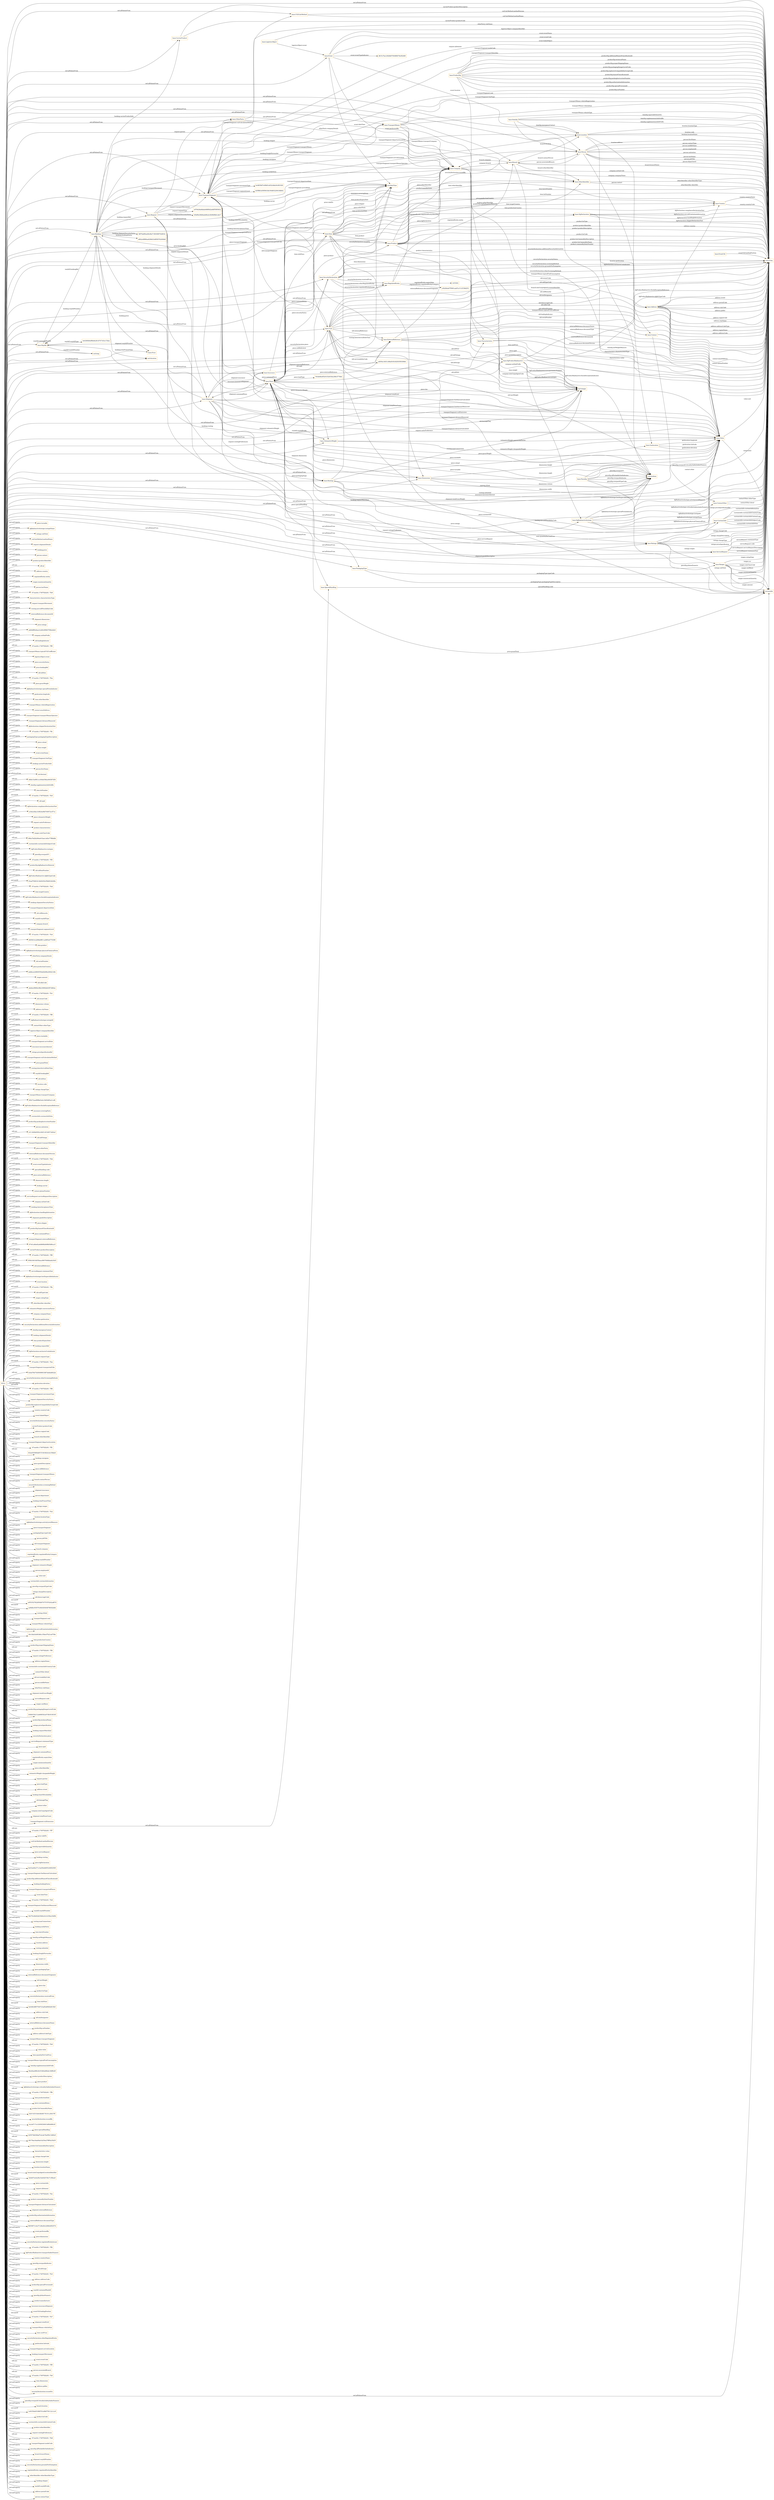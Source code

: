 digraph ar2dtool_diagram { 
rankdir=LR;
size="1501"
node [shape = rectangle, color="orange"]; "base:Waybill" "base:ProductDg" "base:Value" "base:ContactOther" "base:Event" "base:DgProductRadioactive" "base:TransportMeans" "base:LogisticsObject" "base:Dimensions" "base:TransportSegment" "base:Item" "base:PackagingType" "base:DgDeclaration" "base:Contact" "base:RegulatedEntity" "base:Country" "base:Branch" "base:ExternalReference" "base:CarrierProduct" "base:CustomsInfo" "base:Routing" "base:Shipment" "base:DgRadioactiveIsotope" "base:ServiceRequest" "base:EventUld" "base:CO2CalcMethod" "base:Piece" "base:Location" "base:Company" "base:OtherParty" "base:Product" "base:OtherIdentifier" "base:Booking" "base:Characteristics" "base:ItemDg" "base:ULD" "base:Insurance" "base:Person" "base:VolumetricWeight" "base:SecurityDeclaration" "base:Ranges" "base:Address" "base:Price" "base:Ratings" "base:Request" "base:PieceDg" "base:SpecialHandling" "base:Geolocation" ; /*classes style*/
	"NULL" -> "base:ContactOther" [ label = "owl:allValuesFrom" ];
	"NULL" -> "piece:turnable" [ label = "owl:onProperty" ];
	"NULL" -> "base:Person" [ label = "owl:allValuesFrom" ];
	"NULL" -> "dgRadioactiveIsotope:isotopeName" [ label = "owl:onProperty" ];
	"NULL" -> "base:DgRadioactiveIsotope" [ label = "owl:allValuesFrom" ];
	"NULL" -> "ratings:subTotal" [ label = "owl:onProperty" ];
	"NULL" -> "co2CalcMethod:methodName" [ label = "owl:onProperty" ];
	"NULL" -> "request:shipmentDetails" [ label = "owl:onProperty" ];
	"NULL" -> "booking:price" [ label = "owl:onProperty" ];
	"NULL" -> "person:contact" [ label = "owl:onProperty" ];
	"NULL" -> "product:productIdentifier" [ label = "owl:onProperty" ];
	"NULL" -> "rdf:nil" [ label = "rdf:rest" ];
	"NULL" -> "address:country" [ label = "owl:onProperty" ];
	"NULL" -> "regulatedEntity:entity" [ label = "owl:onProperty" ];
	"NULL" -> "ranges:maximumQuantity" [ label = "owl:onProperty" ];
	"NULL" -> "person:lastName" [ label = "owl:onProperty" ];
	"NULL" -> "-47cea44c:1749792b261:-7fe9" [ label = "owl:oneOf" ];
	"NULL" -> "characteristics:characteristicsType" [ label = "owl:onProperty" ];
	"NULL" -> "request:transportMovement" [ label = "owl:onProperty" ];
	"NULL" -> "routing:aircraftPossibilityCode" [ label = "owl:onProperty" ];
	"NULL" -> "externalReference:documentId" [ label = "owl:onProperty" ];
	"NULL" -> "shipment:dimensions" [ label = "owl:onProperty" ];
	"NULL" -> "price:ratings" [ label = "owl:onProperty" ];
	"NULL" -> "add4df80e6aa3c2d0c699b57f48a4dc6" [ label = "rdf:rest" ];
	"NULL" -> "company:airlinePrefix" [ label = "owl:onProperty" ];
	"NULL" -> "uld:loadingIndicator" [ label = "owl:onProperty" ];
	"NULL" -> "-47cea44c:1749792b261:-7ff0" [ label = "rdf:rest" ];
	"NULL" -> "transportMeans:typicalCO2Coefficient" [ label = "owl:onProperty" ];
	"NULL" -> "logisticsObject:event" [ label = "owl:onProperty" ];
	"NULL" -> "piece:securityStatus" [ label = "owl:onProperty" ];
	"NULL" -> "price:bookingRef" [ label = "owl:onProperty" ];
	"NULL" -> "uld:nbNets" [ label = "owl:onProperty" ];
	"NULL" -> "-47cea44c:1749792b261:-7fea" [ label = "rdf:rest" ];
	"NULL" -> "piece:grossWeight" [ label = "owl:onProperty" ];
	"NULL" -> "base:Product" [ label = "owl:allValuesFrom" ];
	"NULL" -> "dgRadioactiveIsotope:specialFormIndicator" [ label = "owl:onProperty" ];
	"NULL" -> "geolocation:longitude" [ label = "owl:onProperty" ];
	"NULL" -> "item:otherIdentifier" [ label = "owl:onProperty" ];
	"NULL" -> "transportMeans:vehicleRegistration" [ label = "owl:onProperty" ];
	"NULL" -> "contact:emailAddress" [ label = "owl:onProperty" ];
	"NULL" -> "base:Characteristics" [ label = "owl:allValuesFrom" ];
	"NULL" -> "base:Piece" [ label = "owl:allValuesFrom" ];
	"NULL" -> "transportSegment:transportMeansOperator" [ label = "owl:onProperty" ];
	"NULL" -> "transportSegment:distanceMeasured" [ label = "owl:onProperty" ];
	"NULL" -> "dgDeclaration:shipperDeclarationText" [ label = "owl:onProperty" ];
	"NULL" -> "-47cea44c:1749792b261:-7ffc" [ label = "owl:oneOf" ];
	"NULL" -> "packagingType:packagingTypeDescription" [ label = "owl:onProperty" ];
	"NULL" -> "piece:coload" [ label = "owl:onProperty" ];
	"NULL" -> "item:weight" [ label = "owl:onProperty" ];
	"NULL" -> "event:eventName" [ label = "owl:onProperty" ];
	"NULL" -> "transportSegment:fuelType" [ label = "owl:onProperty" ];
	"NULL" -> "booking:carrierProductInfo" [ label = "owl:onProperty" ];
	"NULL" -> "person:firstName" [ label = "owl:onProperty" ];
	"NULL" -> "xsd:decimal" [ label = "owl:allValuesFrom" ];
	"NULL" -> "40bb15a0f61ccc00def36ba494587d50" [ label = "rdf:rest" ];
	"NULL" -> "itemDg:supplementaryInfoSuffix" [ label = "owl:onProperty" ];
	"NULL" -> "item:lotNumber" [ label = "owl:onProperty" ];
	"NULL" -> "-47cea44c:1749792b261:-7fe5" [ label = "owl:oneOf" ];
	"NULL" -> "base:Event" [ label = "owl:allValuesFrom" ];
	"NULL" -> "uld:upid" [ label = "owl:onProperty" ];
	"NULL" -> "dgDeclaration:complianceDeclarationText" [ label = "owl:onProperty" ];
	"NULL" -> "a18e2cfdac3cf624a08d740672ccf71e" [ label = "rdf:rest" ];
	"NULL" -> "piece:volumetricWeight" [ label = "owl:onProperty" ];
	"NULL" -> "request:unitsPreference" [ label = "owl:onProperty" ];
	"NULL" -> "product:characteristics" [ label = "owl:onProperty" ];
	"NULL" -> "ranges:rateClassCode" [ label = "owl:onProperty" ];
	"NULL" -> "69ba7bd2b284ee01bae1a82e77f8bdbb" [ label = "rdf:rest" ];
	"NULL" -> "customsInfo:customsInfoSubjectCode" [ label = "owl:onProperty" ];
	"NULL" -> "dgProductRadioactive:isotopes" [ label = "owl:onProperty" ];
	"NULL" -> "pieceDg:overpackT1" [ label = "owl:onProperty" ];
	"NULL" -> "-47cea44c:1749792b261:-7ff3" [ label = "rdf:rest" ];
	"NULL" -> "productDg:dgRadioactiveMaterial" [ label = "owl:onProperty" ];
	"NULL" -> "uld:uldSealNumber" [ label = "owl:onProperty" ];
	"NULL" -> "dgProductRadioactive:dgRaTypeCode" [ label = "owl:onProperty" ];
	"NULL" -> "63aef79083414b00450cf58d932629fa" [ label = "owl:oneOf" ];
	"NULL" -> "-47cea44c:1749792b261:-7fed" [ label = "rdf:rest" ];
	"NULL" -> "item:targetCountry" [ label = "owl:onProperty" ];
	"NULL" -> "dgProductRadioactive:fissileExceptionIndicator" [ label = "owl:onProperty" ];
	"NULL" -> "booking:shipmentSecurityStatus" [ label = "owl:onProperty" ];
	"NULL" -> "transportSegment:departureDate" [ label = "owl:onProperty" ];
	"NULL" -> "uld:uldRemarks" [ label = "owl:onProperty" ];
	"NULL" -> "waybill:waybillType" [ label = "owl:onProperty" ];
	"NULL" -> "base:CO2CalcMethod" [ label = "owl:allValuesFrom" ];
	"NULL" -> "company:branch" [ label = "owl:onProperty" ];
	"NULL" -> "transportSegment:segmentLevel" [ label = "owl:onProperty" ];
	"NULL" -> "base:Waybill" [ label = "owl:allValuesFrom" ];
	"NULL" -> "-47cea44c:1749792b261:-7fe4" [ label = "rdf:rest" ];
	"NULL" -> "fd05833c22f9bb9ff11a2885a0770399" [ label = "rdf:rest" ];
	"NULL" -> "xsd:boolean" [ label = "owl:allValuesFrom" ];
	"NULL" -> "item:product" [ label = "owl:onProperty" ];
	"NULL" -> "base:Country" [ label = "owl:allValuesFrom" ];
	"NULL" -> "dgRadioactiveIsotope:physicalChemicalForm" [ label = "owl:onProperty" ];
	"NULL" -> "base:VolumetricWeight" [ label = "owl:allValuesFrom" ];
	"NULL" -> "otherParty:companyDetails" [ label = "owl:onProperty" ];
	"NULL" -> "uld:serialNumber" [ label = "owl:onProperty" ];
	"NULL" -> "piece:productionCountry" [ label = "owl:onProperty" ];
	"NULL" -> "base:Request" [ label = "owl:allValuesFrom" ];
	"NULL" -> "addfececb9600556a82b98e20642148c" [ label = "owl:oneOf" ];
	"NULL" -> "ranges:amount" [ label = "owl:onProperty" ];
	"NULL" -> "uld:odlnCode" [ label = "owl:onProperty" ];
	"NULL" -> "a6e6ecf9984c9fb239992b63f57d60ee" [ label = "rdf:rest" ];
	"NULL" -> "-47cea44c:1749792b261:-7fe1" [ label = "owl:oneOf" ];
	"NULL" -> "uld:ownerCode" [ label = "owl:onProperty" ];
	"NULL" -> "dimensions:volume" [ label = "owl:onProperty" ];
	"NULL" -> "base:Contact" [ label = "owl:allValuesFrom" ];
	"NULL" -> "address:cityName" [ label = "owl:onProperty" ];
	"NULL" -> "-47cea44c:1749792b261:-7ff6" [ label = "owl:oneOf" ];
	"NULL" -> "dgRadioactiveIsotope:isotopeId" [ label = "owl:onProperty" ];
	"NULL" -> "contactOther:otherType" [ label = "owl:onProperty" ];
	"NULL" -> "base:RegulatedEntity" [ label = "owl:allValuesFrom" ];
	"NULL" -> "logisticsObject:companyIdentifier" [ label = "owl:onProperty" ];
	"NULL" -> "piece:stackable" [ label = "owl:onProperty" ];
	"NULL" -> "transportSegment:arrivalDate" [ label = "owl:onProperty" ];
	"NULL" -> "insurance:insuranceAmount" [ label = "owl:onProperty" ];
	"NULL" -> "ratings:priceSpecificationRef" [ label = "owl:onProperty" ];
	"NULL" -> "base:Geolocation" [ label = "owl:allValuesFrom" ];
	"NULL" -> "transportSegment:co2CalculationMethod" [ label = "owl:onProperty" ];
	"NULL" -> "xsd:double" [ label = "owl:allValuesFrom" ];
	"NULL" -> "base:Address" [ label = "owl:allValuesFrom" ];
	"NULL" -> "price:grandTotal" [ label = "owl:onProperty" ];
	"NULL" -> "routing:latestArrivalDateTime" [ label = "owl:onProperty" ];
	"NULL" -> "waybill:bookingRef" [ label = "owl:onProperty" ];
	"NULL" -> "uld:nbDoor" [ label = "owl:onProperty" ];
	"NULL" -> "location:code" [ label = "owl:onProperty" ];
	"NULL" -> "ratings:chargeType" [ label = "owl:onProperty" ];
	"NULL" -> "transportMeans:transportCompany" [ label = "owl:onProperty" ];
	"NULL" -> "6f4272aedf9ffa63e0c39d5d85a21cd9" [ label = "rdf:rest" ];
	"NULL" -> "dgProductRadioactive:fissileExceptionReference" [ label = "owl:onProperty" ];
	"NULL" -> "insurance:coveringParty" [ label = "owl:onProperty" ];
	"NULL" -> "customsInfo:customsInfoNote" [ label = "owl:onProperty" ];
	"NULL" -> "productDg:packingInstructionNumber" [ label = "owl:onProperty" ];
	"NULL" -> "person:salutation" [ label = "owl:onProperty" ];
	"NULL" -> "e511809b85f02cf46514f108573d04af" [ label = "rdf:rest" ];
	"NULL" -> "uld:nbFittings" [ label = "owl:onProperty" ];
	"NULL" -> "transportSegment:transportIdentifier" [ label = "owl:onProperty" ];
	"NULL" -> "base:ULD" [ label = "owl:allValuesFrom" ];
	"NULL" -> "piece:otherParty" [ label = "owl:onProperty" ];
	"NULL" -> "externalReference:documentVersion" [ label = "owl:onProperty" ];
	"NULL" -> "-47cea44c:1749792b261:-7feb" [ label = "owl:oneOf" ];
	"NULL" -> "event:eventTypeIndicator" [ label = "owl:onProperty" ];
	"NULL" -> "specialHandling:code" [ label = "owl:onProperty" ];
	"NULL" -> "piece:externalReference" [ label = "owl:onProperty" ];
	"NULL" -> "dimensions:length" [ label = "owl:onProperty" ];
	"NULL" -> "base:OtherIdentifier" [ label = "owl:allValuesFrom" ];
	"NULL" -> "booking:carrier" [ label = "owl:onProperty" ];
	"NULL" -> "contact:phoneNumber" [ label = "owl:onProperty" ];
	"NULL" -> "serviceRequest:serviceRequestDescription" [ label = "owl:onProperty" ];
	"NULL" -> "company:airlineCode" [ label = "owl:onProperty" ];
	"NULL" -> "booking:latestAcceptanceTime" [ label = "owl:onProperty" ];
	"NULL" -> "dgDeclaration:handlingInformation" [ label = "owl:onProperty" ];
	"NULL" -> "shipment:goodsDescription" [ label = "owl:onProperty" ];
	"NULL" -> "piece:shipper" [ label = "owl:onProperty" ];
	"NULL" -> "productDg:hazardClassificationId" [ label = "owl:onProperty" ];
	"NULL" -> "piece:containedPiece" [ label = "owl:onProperty" ];
	"NULL" -> "transportSegment:externalReference" [ label = "owl:onProperty" ];
	"NULL" -> "d7441a6be82a6d668fa84f6b5bf6ca1f" [ label = "rdf:rest" ];
	"NULL" -> "carrierProduct:productDescription" [ label = "owl:onProperty" ];
	"NULL" -> "-47cea44c:1749792b261:-7ff9" [ label = "rdf:rest" ];
	"NULL" -> "950b34919d55beac8907846bba8a5445" [ label = "rdf:rest" ];
	"NULL" -> "uld:externalReference" [ label = "owl:onProperty" ];
	"NULL" -> "serviceRequest:statementText" [ label = "owl:onProperty" ];
	"NULL" -> "dgRadioactiveIsotope:lowDispersibleIndicator" [ label = "owl:onProperty" ];
	"NULL" -> "event:location" [ label = "owl:onProperty" ];
	"NULL" -> "-47cea44c:1749792b261:-7ffa" [ label = "owl:oneOf" ];
	"NULL" -> "uld:uldTypeCode" [ label = "owl:onProperty" ];
	"NULL" -> "ranges:ratingType" [ label = "owl:onProperty" ];
	"NULL" -> "otherIdentifier:identifier" [ label = "owl:onProperty" ];
	"NULL" -> "base:TransportMeans" [ label = "owl:allValuesFrom" ];
	"NULL" -> "volumetricWeight:conversionFactor" [ label = "owl:onProperty" ];
	"NULL" -> "company:companyName" [ label = "owl:onProperty" ];
	"NULL" -> "location:geolocation" [ label = "owl:onProperty" ];
	"NULL" -> "base:SpecialHandling" [ label = "owl:allValuesFrom" ];
	"NULL" -> "securityDeclaration:additionalSecurityInformation" [ label = "owl:onProperty" ];
	"NULL" -> "itemDg:emergencyContact" [ label = "owl:onProperty" ];
	"NULL" -> "booking:shipmentDetails" [ label = "owl:onProperty" ];
	"NULL" -> "item:productExpiryDate" [ label = "owl:onProperty" ];
	"NULL" -> "booking:requestRef" [ label = "owl:onProperty" ];
	"NULL" -> "dgDeclaration:exclusiveUseIndicator" [ label = "owl:onProperty" ];
	"NULL" -> "request:requestType" [ label = "owl:onProperty" ];
	"NULL" -> "-47cea44c:1749792b261:-7fee" [ label = "owl:oneOf" ];
	"NULL" -> "transportSegment:transportedUlds" [ label = "owl:onProperty" ];
	"NULL" -> "base:ServiceRequest" [ label = "owl:allValuesFrom" ];
	"NULL" -> "6cfed76b75d50099933f67de8eb8022b" [ label = "rdf:rest" ];
	"NULL" -> "securityDeclaration:otherScreeningMethods" [ label = "owl:onProperty" ];
	"NULL" -> "geolocation:elevation" [ label = "owl:onProperty" ];
	"NULL" -> "-47cea44c:1749792b261:-7ff8" [ label = "owl:oneOf" ];
	"NULL" -> "transportSegment:movementType" [ label = "owl:onProperty" ];
	"NULL" -> "request:shipmentSecurityStatus" [ label = "owl:onProperty" ];
	"NULL" -> "productDg:explosiveCompatibilityGroupCode" [ label = "owl:onProperty" ];
	"NULL" -> "country:countryCode" [ label = "owl:onProperty" ];
	"NULL" -> "event:linkedObject" [ label = "owl:onProperty" ];
	"NULL" -> "base:Booking" [ label = "owl:allValuesFrom" ];
	"NULL" -> "securityDeclaration:securityStatus" [ label = "owl:onProperty" ];
	"NULL" -> "base:DgDeclaration" [ label = "owl:allValuesFrom" ];
	"NULL" -> "carrierProduct:productCode" [ label = "owl:onProperty" ];
	"NULL" -> "address:regionCode" [ label = "owl:onProperty" ];
	"NULL" -> "branch:otherIdentifier" [ label = "owl:onProperty" ];
	"NULL" -> "transportSegment:departureLocation" [ label = "owl:onProperty" ];
	"NULL" -> "-47cea44c:1749792b261:-7ff1" [ label = "rdf:rest" ];
	"NULL" -> "832a930580bd6727e916b3e3e159def1" [ label = "rdf:rest" ];
	"NULL" -> "booking:consignee" [ label = "owl:onProperty" ];
	"NULL" -> "piece:goodsDescription" [ label = "owl:onProperty" ];
	"NULL" -> "piece:uldReference" [ label = "owl:onProperty" ];
	"NULL" -> "transportSegment:transportMeans" [ label = "owl:onProperty" ];
	"NULL" -> "branch:contactPerson" [ label = "owl:onProperty" ];
	"NULL" -> "securityDeclaration:screeningMethod" [ label = "owl:onProperty" ];
	"NULL" -> "shipment:insurance" [ label = "owl:onProperty" ];
	"NULL" -> "person:department" [ label = "owl:onProperty" ];
	"NULL" -> "base:ExternalReference" [ label = "owl:allValuesFrom" ];
	"NULL" -> "booking:totalTransitTime" [ label = "owl:onProperty" ];
	"NULL" -> "ratings:ranges" [ label = "owl:onProperty" ];
	"NULL" -> "base:Ranges" [ label = "owl:allValuesFrom" ];
	"NULL" -> "-47cea44c:1749792b261:-7fe2" [ label = "rdf:rest" ];
	"NULL" -> "location:locationType" [ label = "owl:onProperty" ];
	"NULL" -> "dgRadioactiveIsotope:activityLevelMeasure" [ label = "owl:onProperty" ];
	"NULL" -> "piece:transportSegment" [ label = "owl:onProperty" ];
	"NULL" -> "packagingType:typeCode" [ label = "owl:onProperty" ];
	"NULL" -> "person:jobTitle" [ label = "owl:onProperty" ];
	"NULL" -> "uld:transportSegment" [ label = "owl:onProperty" ];
	"NULL" -> "branch:company" [ label = "owl:onProperty" ];
	"NULL" -> "regulatedEntity:regulatedEntityCategory" [ label = "owl:onProperty" ];
	"NULL" -> "base:Branch" [ label = "owl:allValuesFrom" ];
	"NULL" -> "booking:waybillNumber" [ label = "owl:onProperty" ];
	"NULL" -> "shipment:volumetricWeight" [ label = "owl:onProperty" ];
	"NULL" -> "person:employeeId" [ label = "owl:onProperty" ];
	"NULL" -> "value:unit" [ label = "owl:onProperty" ];
	"NULL" -> "customsInfo:customsInformation" [ label = "owl:onProperty" ];
	"NULL" -> "pieceDg:overpackTypeCode" [ label = "owl:onProperty" ];
	"NULL" -> "ratings:chargeDescription" [ label = "owl:onProperty" ];
	"NULL" -> "base:Dimensions" [ label = "owl:allValuesFrom" ];
	"NULL" -> "uld:demurrageCode" [ label = "owl:onProperty" ];
	"NULL" -> "a9553527822854b974757d70242ad67d" [ label = "owl:oneOf" ];
	"NULL" -> "ae9bfbc930570c9b5d540487883f2d6d" [ label = "owl:oneOf" ];
	"NULL" -> "base:CustomsInfo" [ label = "owl:allValuesFrom" ];
	"NULL" -> "routing:rfsInd" [ label = "owl:onProperty" ];
	"NULL" -> "transportSegment:seal" [ label = "owl:onProperty" ];
	"NULL" -> "transportMeans:vehicleType" [ label = "owl:onProperty" ];
	"NULL" -> "dgDeclaration:aircraftLimitationInformation" [ label = "owl:onProperty" ];
	"NULL" -> "40c1bba5a063d6cc35becf7b21ed758e" [ label = "rdf:rest" ];
	"NULL" -> "item:productionCountry" [ label = "owl:onProperty" ];
	"NULL" -> "productDg:properShippingName" [ label = "owl:onProperty" ];
	"NULL" -> "-47cea44c:1749792b261:-7ff4" [ label = "rdf:rest" ];
	"NULL" -> "base:Price" [ label = "owl:allValuesFrom" ];
	"NULL" -> "request:ratingsPreference" [ label = "owl:onProperty" ];
	"NULL" -> "address:regionName" [ label = "owl:onProperty" ];
	"NULL" -> "customsInfo:customsInfoCountryCode" [ label = "owl:onProperty" ];
	"NULL" -> "contactOther:detail" [ label = "owl:onProperty" ];
	"NULL" -> "uld:serviceabilityCode" [ label = "owl:onProperty" ];
	"NULL" -> "person:middleName" [ label = "owl:onProperty" ];
	"NULL" -> "otherParty:roleName" [ label = "owl:onProperty" ];
	"NULL" -> "shipment:totalGrossWeight" [ label = "owl:onProperty" ];
	"NULL" -> "serviceRequest:code" [ label = "owl:onProperty" ];
	"NULL" -> "ranges:unitBasis" [ label = "owl:onProperty" ];
	"NULL" -> "productDg:packagingDangerLevelCode" [ label = "owl:onProperty" ];
	"NULL" -> "20dbb53b212ab6683b2a07dfc9100345" [ label = "rdf:rest" ];
	"NULL" -> "productDg:technicalName" [ label = "owl:onProperty" ];
	"NULL" -> "ratings:priceSpecification" [ label = "owl:onProperty" ];
	"NULL" -> "booking:requestMatchInd" [ label = "owl:onProperty" ];
	"NULL" -> "securityDeclaration:piece" [ label = "owl:onProperty" ];
	"NULL" -> "serviceRequest:statementType" [ label = "owl:onProperty" ];
	"NULL" -> "piece:upid" [ label = "owl:onProperty" ];
	"NULL" -> "shipment:containedPiece" [ label = "owl:onProperty" ];
	"NULL" -> "regulatedEntity:expiryDate" [ label = "owl:onProperty" ];
	"NULL" -> "ranges:minimumQuantity" [ label = "owl:onProperty" ];
	"NULL" -> "piece:otherIdentifier" [ label = "owl:onProperty" ];
	"NULL" -> "volumetricWeight:chargeableWeight" [ label = "owl:onProperty" ];
	"NULL" -> "request:parties" [ label = "owl:onProperty" ];
	"NULL" -> "piece:loadType" [ label = "owl:onProperty" ];
	"NULL" -> "address:street" [ label = "owl:onProperty" ];
	"NULL" -> "booking:timeOfAvailability" [ label = "owl:onProperty" ];
	"NULL" -> "uld:damageFlag" [ label = "owl:onProperty" ];
	"NULL" -> "contact:other" [ label = "owl:onProperty" ];
	"NULL" -> "company:iataCargoAgentCode" [ label = "owl:onProperty" ];
	"NULL" -> "shipment:totalPieceCount" [ label = "owl:onProperty" ];
	"NULL" -> "transportSegment:co2Emissions" [ label = "owl:onProperty" ];
	"NULL" -> "xsd:duration" [ label = "owl:allValuesFrom" ];
	"NULL" -> "base:TransportSegment" [ label = "owl:allValuesFrom" ];
	"NULL" -> "-47cea44c:1749792b261:-7ff7" [ label = "rdf:rest" ];
	"NULL" -> "price:validTo" [ label = "owl:onProperty" ];
	"NULL" -> "co2CalcMethod:methodVersion" [ label = "owl:onProperty" ];
	"NULL" -> "itemDg:reportableQuantity" [ label = "owl:onProperty" ];
	"NULL" -> "base:OtherParty" [ label = "owl:allValuesFrom" ];
	"NULL" -> "piece:serviceRequest" [ label = "owl:onProperty" ];
	"NULL" -> "base:Routing" [ label = "owl:allValuesFrom" ];
	"NULL" -> "booking:routing" [ label = "owl:onProperty" ];
	"NULL" -> "piece:dgDeclaration" [ label = "owl:onProperty" ];
	"NULL" -> "8e43aebfa271c3ad36a8d05226002565" [ label = "rdf:rest" ];
	"NULL" -> "transportSegment:fuelAmountCalculated" [ label = "owl:onProperty" ];
	"NULL" -> "productDg:additionalHazardClassificationId" [ label = "owl:onProperty" ];
	"NULL" -> "booking:bookingStatus" [ label = "owl:onProperty" ];
	"NULL" -> "transportSegment:transportedPieces" [ label = "owl:onProperty" ];
	"NULL" -> "event:dateTime" [ label = "owl:onProperty" ];
	"NULL" -> "-47cea44c:1749792b261:-7fe8" [ label = "rdf:rest" ];
	"NULL" -> "base:Item" [ label = "owl:allValuesFrom" ];
	"NULL" -> "transportSegment:fuelAmountMeasured" [ label = "owl:onProperty" ];
	"NULL" -> "waybill:waybillNumber" [ label = "owl:onProperty" ];
	"NULL" -> "xsd:integer" [ label = "owl:allValuesFrom" ];
	"NULL" -> "3b270ce8e62de54b6a3e3c439ea34d0b" [ label = "rdf:rest" ];
	"NULL" -> "routing:maxConnections" [ label = "owl:onProperty" ];
	"NULL" -> "booking:notifyParty" [ label = "owl:onProperty" ];
	"NULL" -> "item:batchNumber" [ label = "owl:onProperty" ];
	"NULL" -> "itemDg:netWeightMeasure" [ label = "owl:onProperty" ];
	"NULL" -> "location:address" [ label = "owl:onProperty" ];
	"NULL" -> "base:DgProductRadioactive" [ label = "owl:allValuesFrom" ];
	"NULL" -> "routing:onlineInd" [ label = "owl:onProperty" ];
	"NULL" -> "booking:freightForwarder" [ label = "owl:onProperty" ];
	"NULL" -> "ranges:scr" [ label = "owl:onProperty" ];
	"NULL" -> "dimensions:width" [ label = "owl:onProperty" ];
	"NULL" -> "piece:packagingType" [ label = "owl:onProperty" ];
	"NULL" -> "externalReference:documentOriginator" [ label = "owl:onProperty" ];
	"NULL" -> "uld:tareWeight" [ label = "owl:onProperty" ];
	"NULL" -> "piece:slac" [ label = "owl:onProperty" ];
	"NULL" -> "product:hsType" [ label = "owl:onProperty" ];
	"NULL" -> "securityDeclaration:receivedFrom" [ label = "owl:onProperty" ];
	"NULL" -> "item:isInPiece" [ label = "owl:onProperty" ];
	"NULL" -> "b2448cfdf07540723ad5a894fcb915b5" [ label = "owl:oneOf" ];
	"NULL" -> "address:cityCode" [ label = "owl:onProperty" ];
	"NULL" -> "base:Location" [ label = "owl:allValuesFrom" ];
	"NULL" -> "xsd:dateTime" [ label = "owl:allValuesFrom" ];
	"NULL" -> "uld:ataDesignator" [ label = "owl:onProperty" ];
	"NULL" -> "externalReference:documentName" [ label = "owl:onProperty" ];
	"NULL" -> "productDg:unNumber" [ label = "owl:onProperty" ];
	"NULL" -> "address:addressCodeType" [ label = "owl:onProperty" ];
	"NULL" -> "transportMeans:transportSegment" [ label = "owl:onProperty" ];
	"NULL" -> "-47cea44c:1749792b261:-7fe0" [ label = "rdf:rest" ];
	"NULL" -> "base:Insurance" [ label = "owl:allValuesFrom" ];
	"NULL" -> "base:Shipment" [ label = "owl:allValuesFrom" ];
	"NULL" -> "value:value" [ label = "owl:onProperty" ];
	"NULL" -> "item:quantityForUnitPrice" [ label = "owl:onProperty" ];
	"NULL" -> "transportMeans:typicalFuelConsumption" [ label = "owl:onProperty" ];
	"NULL" -> "itemDg:supplementaryInfoPrefix" [ label = "owl:onProperty" ];
	"NULL" -> "60a0dae886c8c916b9a68bde166f8c8f" [ label = "owl:oneOf" ];
	"NULL" -> "product:productDescription" [ label = "owl:onProperty" ];
	"NULL" -> "piece:product" [ label = "owl:onProperty" ];
	"NULL" -> "dgRadioactiveIsotope:criticalitySafetyIndexNumeric" [ label = "owl:onProperty" ];
	"NULL" -> "-47cea44c:1749792b261:-7ffb" [ label = "rdf:rest" ];
	"NULL" -> "item:productionDate" [ label = "owl:onProperty" ];
	"NULL" -> "piece:containedItems" [ label = "owl:onProperty" ];
	"NULL" -> "product:hsCommodityName" [ label = "owl:onProperty" ];
	"NULL" -> "92b7cf251fe9c9b06f176101a38437ff" [ label = "owl:oneOf" ];
	"NULL" -> "securityDeclaration:issuedBy" [ label = "owl:onProperty" ];
	"NULL" -> "4a2e8717e1d30f4f29091b8fbd89fc0f" [ label = "rdf:rest" ];
	"NULL" -> "piece:specialHandling" [ label = "owl:onProperty" ];
	"NULL" -> "4250746d38daf7e2cde7be95b13d60e5" [ label = "owl:oneOf" ];
	"NULL" -> "d9176ae3dad0ab1b254e27ff95a35d35" [ label = "rdf:rest" ];
	"NULL" -> "product:hsCommodityDescription" [ label = "owl:onProperty" ];
	"NULL" -> "characteristics:value" [ label = "owl:onProperty" ];
	"NULL" -> "ratings:chargeCode" [ label = "owl:onProperty" ];
	"NULL" -> "dimensions:height" [ label = "owl:onProperty" ];
	"NULL" -> "location:locationName" [ label = "owl:onProperty" ];
	"NULL" -> "branch:iataCargoAgentLocationIdentifier" [ label = "owl:onProperty" ];
	"NULL" -> "42de67ea4a28a1fad42b7d4c7c3fbaa0" [ label = "owl:oneOf" ];
	"NULL" -> "piece:customsInfo" [ label = "owl:onProperty" ];
	"NULL" -> "request:allotment" [ label = "owl:onProperty" ];
	"NULL" -> "-47cea44c:1749792b261:-7fec" [ label = "rdf:rest" ];
	"NULL" -> "product:commodityItemNumber" [ label = "owl:onProperty" ];
	"NULL" -> "transportSegment:distanceCalculated" [ label = "owl:onProperty" ];
	"NULL" -> "shipment:externalReference" [ label = "owl:onProperty" ];
	"NULL" -> "productDg:authorizationInformation" [ label = "owl:onProperty" ];
	"NULL" -> "externalReference:documentType" [ label = "owl:onProperty" ];
	"NULL" -> "fb930671c4a37128e26c2268e0d52574" [ label = "owl:oneOf" ];
	"NULL" -> "event:performedBy" [ label = "owl:onProperty" ];
	"NULL" -> "piece:dimensions" [ label = "owl:onProperty" ];
	"NULL" -> "securityDeclaration:regulatedEntityIssuer" [ label = "owl:onProperty" ];
	"NULL" -> "-47cea44c:1749792b261:-7ff2" [ label = "owl:oneOf" ];
	"NULL" -> "dgProductRadioactive:transportIndexNumeric" [ label = "owl:onProperty" ];
	"NULL" -> "country:countryName" [ label = "owl:onProperty" ];
	"NULL" -> "pieceDg:overpackIndicator" [ label = "owl:onProperty" ];
	"NULL" -> "uld:nbStraps" [ label = "owl:onProperty" ];
	"NULL" -> "-47cea44c:1749792b261:-7fe3" [ label = "rdf:rest" ];
	"NULL" -> "address:addressCode" [ label = "owl:onProperty" ];
	"NULL" -> "productDg:specialProvisionId" [ label = "owl:onProperty" ];
	"NULL" -> "waybill:containedWaybill" [ label = "owl:onProperty" ];
	"NULL" -> "pieceDg:qValueNumeric" [ label = "owl:onProperty" ];
	"NULL" -> "product:manufacturer" [ label = "owl:onProperty" ];
	"NULL" -> "insurance:insuranceShipment" [ label = "owl:onProperty" ];
	"NULL" -> "eventUld:loadingPosition" [ label = "owl:onProperty" ];
	"NULL" -> "-47cea44c:1749792b261:-7fe7" [ label = "owl:oneOf" ];
	"NULL" -> "shipment:totalSLAC" [ label = "owl:onProperty" ];
	"NULL" -> "transportMeans:vehicleSize" [ label = "owl:onProperty" ];
	"NULL" -> "base:PackagingType" [ label = "owl:allValuesFrom" ];
	"NULL" -> "item:unitPrice" [ label = "owl:onProperty" ];
	"NULL" -> "securityDeclaration:otherRegulatedEntity" [ label = "owl:onProperty" ];
	"NULL" -> "base:Company" [ label = "owl:allValuesFrom" ];
	"NULL" -> "geolocation:latitude" [ label = "owl:onProperty" ];
	"NULL" -> "transportSegment:arrivalLocation" [ label = "owl:onProperty" ];
	"NULL" -> "booking:transportMovement" [ label = "owl:onProperty" ];
	"NULL" -> "event:eventCode" [ label = "owl:onProperty" ];
	"NULL" -> "-47cea44c:1749792b261:-7ff5" [ label = "rdf:rest" ];
	"NULL" -> "person:associatedBranch" [ label = "owl:onProperty" ];
	"NULL" -> "-47cea44c:1749792b261:-7fef" [ label = "rdf:rest" ];
	"NULL" -> "base:Value" [ label = "owl:allValuesFrom" ];
	"NULL" -> "item:dimensions" [ label = "owl:onProperty" ];
	"NULL" -> "address:poBox" [ label = "owl:onProperty" ];
	"NULL" -> "securityDeclaration:issuedOn" [ label = "owl:onProperty" ];
	"NULL" -> "xsd:long" [ label = "owl:allValuesFrom" ];
	"NULL" -> "pieceDg:overpackCriticalitySafetyIndexNumeric" [ label = "owl:onProperty" ];
	"NULL" -> "branch:location" [ label = "owl:onProperty" ];
	"NULL" -> "1e91f34eb51869701e98d750112c1cc9" [ label = "owl:oneOf" ];
	"NULL" -> "product:hsCode" [ label = "owl:onProperty" ];
	"NULL" -> "customsInfo:customsInfoContentCode" [ label = "owl:onProperty" ];
	"NULL" -> "product:otherIdentifier" [ label = "owl:onProperty" ];
	"NULL" -> "base:Ratings" [ label = "owl:allValuesFrom" ];
	"NULL" -> "request:routingPreferences" [ label = "owl:onProperty" ];
	"NULL" -> "xsd:string" [ label = "owl:allValuesFrom" ];
	"NULL" -> "-47cea44c:1749792b261:-7fe6" [ label = "rdf:rest" ];
	"NULL" -> "transportSegment:modeCode" [ label = "owl:onProperty" ];
	"NULL" -> "base:SecurityDeclaration" [ label = "owl:allValuesFrom" ];
	"NULL" -> "pieceDg:allPackedInOneIndicator" [ label = "owl:onProperty" ];
	"NULL" -> "branch:branchName" [ label = "owl:onProperty" ];
	"NULL" -> "shipment:waybillNumber" [ label = "owl:onProperty" ];
	"NULL" -> "securityDeclaration:groundsForExemption" [ label = "owl:onProperty" ];
	"NULL" -> "regulatedEntity:regulatedEntityIdentifier" [ label = "owl:onProperty" ];
	"NULL" -> "otherIdentifier:otherIdentifierType" [ label = "owl:onProperty" ];
	"NULL" -> "base:CarrierProduct" [ label = "owl:allValuesFrom" ];
	"NULL" -> "booking:shipper" [ label = "owl:onProperty" ];
	"NULL" -> "waybill:waybillPrefix" [ label = "owl:onProperty" ];
	"NULL" -> "address:postalCode" [ label = "owl:onProperty" ];
	"NULL" -> "person:contactType" [ label = "owl:onProperty" ];
	"base:ExternalReference" -> "xsd:string" [ label = "externalReference:documentType" ];
	"base:Dimensions" -> "base:Value" [ label = "dimensions:length" ];
	"base:Item" -> "xsd:string" [ label = "item:batchNumber" ];
	"base:Location" -> "base:Address" [ label = "location:address" ];
	"base:Insurance" -> "base:Shipment" [ label = "insurance:insuranceShipment" ];
	"base:ProductDg" -> "xsd:string" [ label = "productDg:properShippingName" ];
	"base:ProductDg" -> "xsd:string" [ label = "productDg:packagingDangerLevelCode" ];
	"base:Booking" -> "base:Price" [ label = "booking:price" ];
	"base:ProductDg" -> "xsd:string" [ label = "productDg:explosiveCompatibilityGroupCode" ];
	"base:Event" -> "base:Location" [ label = "event:location" ];
	"base:Event" -> "xsd:string" [ label = "event:eventCode" ];
	"base:Request" -> "base:Value" [ label = "request:unitsPreference" ];
	"base:Request" -> "base:Shipment" [ label = "request:shipmentDetails" ];
	"base:Piece" -> "base:Country" [ label = "piece:productionCountry" ];
	"base:Routing" -> "xsd:boolean" [ label = "routing:onlineInd" ];
	"base:Address" -> "xsd:string" [ label = "address:regionName" ];
	"base:Product" -> "xsd:string" [ label = "product:hsCode" ];
	"base:Booking" -> "38f79a6f0ea06c6b271f630897028032" [ label = "booking:shipmentSecurityStatus" ];
	"base:Booking" -> "base:Company" [ label = "booking:notifyParty" ];
	"base:Event" -> "base:Company" [ label = "event:performedBy" ];
	"base:ULD" -> "xsd:integer" [ label = "uld:nbDoor" ];
	"base:ULD" -> "xsd:integer" [ label = "uld:nbFittings" ];
	"base:PieceDg" -> "xsd:boolean" [ label = "pieceDg:overpackTypeCode" ];
	"base:PieceDg" -> "xsd:boolean" [ label = "pieceDg:overpackT1" ];
	"base:Piece" -> "base:Item" [ label = "piece:containedItems" ];
	"base:SecurityDeclaration" -> "base:Person" [ label = "securityDeclaration:issuedBy" ];
	"base:TransportSegment" -> "base:Value" [ label = "transportSegment:fuelAmountCalculated" ];
	"base:CO2CalcMethod" -> "xsd:string" [ label = "co2CalcMethod:methodVersion" ];
	"base:Country" -> "xsd:string" [ label = "country:countryName" ];
	"base:Booking" -> "base:Shipment" [ label = "booking:shipmentDetails" ];
	"base:ULD" -> "xsd:string" [ label = "uld:odlnCode" ];
	"base:Piece" -> "base:ULD" [ label = "piece:uldReference" ];
	"base:Ranges" -> "xsd:double" [ label = "ranges:maximumQuantity" ];
	"base:Piece" -> "base:Company" [ label = "piece:shipper" ];
	"base:Piece" -> "base:Ratings" [ label = "price:ratings" ];
	"base:ULD" -> "base:Value" [ label = "uld:tareWeight" ];
	"base:ProductDg" -> "xsd:string" [ label = "productDg:hazardClassificationId" ];
	"base:ULD" -> "xsd:string" [ label = "uld:uldSealNumber" ];
	"base:Piece" -> "base:TransportSegment" [ label = "piece:transportSegment" ];
	"base:OtherIdentifier" -> "xsd:string" [ label = "otherIdentifier:identifier" ];
	"base:Shipment" -> "base:Insurance" [ label = "shipment:insurance" ];
	"base:Booking" -> "xsd:duration" [ label = "booking:totalTransitTime" ];
	"base:Product" -> "xsd:string" [ label = "product:hsCommodityDescription" ];
	"base:PieceDg" -> "xsd:boolean" [ label = "pieceDg:allPackedInOneIndicator" ];
	"base:PieceDg" -> "xsd:string" [ label = "pieceDg:overpackCriticalitySafetyIndexNumeric" ];
	"base:Booking" -> "base:Waybill" [ label = "booking:waybillNumber" ];
	"base:CustomsInfo" -> "xsd:string" [ label = "customsInfo:customsInfoNote" ];
	"base:Piece" -> "base:SecurityDeclaration" [ label = "piece:securityStatus" ];
	"base:Address" -> "xsd:string" [ label = "address:addressCode" ];
	"base:ULD" -> "xsd:string" [ label = "uld:loadingIndicator" ];
	"base:Geolocation" -> "base:Value" [ label = "geolocation:elevation" ];
	"base:ExternalReference" -> "xsd:string" [ label = "externalReference:documentId" ];
	"base:ULD" -> "xsd:integer" [ label = "uld:nbStraps" ];
	"base:RegulatedEntity" -> "base:Branch" [ label = "regulatedEntity:entity" ];
	"base:Event" -> "xsd:dateTime" [ label = "event:dateTime" ];
	"base:Piece" -> "xsd:string" [ label = "piece:upid" ];
	"base:TransportSegment" -> "xsd:string" [ label = "transportSegment:modeCode" ];
	"base:ULD" -> "xsd:string" [ label = "uld:serialNumber" ];
	"base:Piece" -> "xsd:double" [ label = "price:grandTotal" ];
	"base:ULD" -> "xsd:boolean" [ label = "uld:damageFlag" ];
	"base:Item" -> "xsd:string" [ label = "item:lotNumber" ];
	"base:Booking" -> "xsd:dateTime" [ label = "booking:latestAcceptanceTime" ];
	"base:DgRadioactiveIsotope" -> "xsd:string" [ label = "dgRadioactiveIsotope:isotopeName" ];
	"base:ContactOther" -> "xsd:string" [ label = "contactOther:otherType" ];
	"base:Piece" -> "base:DgDeclaration" [ label = "piece:dgDeclaration" ];
	"base:TransportSegment" -> "base:Piece" [ label = "transportSegment:transportedPieces" ];
	"base:Person" -> "xsd:string" [ label = "person:contactType" ];
	"base:PackagingType" -> "xsd:string" [ label = "packagingType:typeCode" ];
	"base:DgRadioactiveIsotope" -> "xsd:string" [ label = "dgRadioactiveIsotope:physicalChemicalForm" ];
	"base:DgProductRadioactive" -> "base:DgRadioactiveIsotope" [ label = "dgProductRadioactive:isotopes" ];
	"base:RegulatedEntity" -> "a3b2feba67f5691aab51a7c1f156d253" [ label = "regulatedEntity:regulatedEntityCategory" ];
	"base:Piece" -> "base:SpecialHandling" [ label = "piece:specialHandling" ];
	"base:DgRadioactiveIsotope" -> "xsd:boolean" [ label = "dgRadioactiveIsotope:lowDispersibleIndicator" ];
	"base:CarrierProduct" -> "xsd:string" [ label = "carrierProduct:productDescription" ];
	"base:Product" -> "xsd:string" [ label = "product:hsCommodityName" ];
	"base:Item" -> "base:Value" [ label = "item:unitPrice" ];
	"base:Booking" -> "xsd:dateTime" [ label = "booking:timeOfAvailability" ];
	"base:ServiceRequest" -> "xsd:string" [ label = "serviceRequest:statementText" ];
	"base:SecurityDeclaration" -> "xsd:string" [ label = "securityDeclaration:additionalSecurityInformation" ];
	"base:Characteristics" -> "xsd:string" [ label = "characteristics:value" ];
	"base:Address" -> "xsd:string" [ label = "address:street" ];
	"base:TransportSegment" -> "base:ULD" [ label = "transportSegment:transportedUlds" ];
	"base:RegulatedEntity" -> "base:Company" [ label = "regulatedEntity:regulatedEntityIdentifier" ];
	"base:ServiceRequest" -> "xsd:string" [ label = "serviceRequest:statementType" ];
	"base:SecurityDeclaration" -> "xsd:string" [ label = "securityDeclaration:securityStatus" ];
	"base:Address" -> "base:Country" [ label = "address:country" ];
	"base:TransportSegment" -> "base:Person" [ label = "transportSegment:transportMeansOperator" ];
	"base:TransportSegment" -> "base:ExternalReference" [ label = "transportSegment:externalReference" ];
	"base:Value" -> "xsd:double" [ label = "value:value" ];
	"base:Person" -> "xsd:string" [ label = "person:middleName" ];
	"base:Waybill" -> "base:Waybill" [ label = "waybill:containedWaybill" ];
	"base:PieceDg" -> "xsd:boolean" [ label = "pieceDg:overpackIndicator" ];
	"base:Company" -> "xsd:integer" [ label = "company:airlinePrefix" ];
	"base:Contact" -> "xsd:string" [ label = "contact:emailAddress" ];
	"base:Item" -> "base:Value" [ label = "item:weight" ];
	"base:Request" -> "base:Ratings" [ label = "request:ratingsPreference" ];
	"base:ItemDg" -> "xsd:string" [ label = "itemDg:supplementaryInfoSuffix" ];
	"base:DgRadioactiveIsotope" -> "xsd:boolean" [ label = "dgRadioactiveIsotope:specialFormIndicator" ];
	"base:Piece" -> "base:ExternalReference" [ label = "piece:externalReference" ];
	"base:Product" -> "xsd:string" [ label = "product:commodityItemNumber" ];
	"base:Product" -> "xsd:string" [ label = "product:hsType" ];
	"base:TransportSegment" -> "bcdbf38d7e49b81eb52cbbdc9c081920" [ label = "transportSegment:movementType" ];
	"base:CustomsInfo" -> "xsd:string" [ label = "customsInfo:customsInformation" ];
	"base:Insurance" -> "base:Value" [ label = "insurance:insuranceAmount" ];
	"base:ExternalReference" -> "xsd:string" [ label = "externalReference:documentVersion" ];
	"base:Piece" -> "base:Dimensions" [ label = "piece:dimensions" ];
	"base:Booking" -> "base:Request" [ label = "booking:requestRef" ];
	"base:LogisticsObject" -> "base:Event" [ label = "logisticsObject:event" ];
	"base:ProductDg" -> "xsd:string" [ label = "productDg:packingInstructionNumber" ];
	"base:ULD" -> "xsd:string" [ label = "uld:ownerCode" ];
	"base:EventUld" -> "xsd:string" [ label = "eventUld:loadingPosition" ];
	"base:Person" -> "xsd:string" [ label = "person:employeeId" ];
	"base:DgDeclaration" -> "xsd:boolean" [ label = "dgDeclaration:exclusiveUseIndicator" ];
	"base:ULD" -> "xsd:string" [ label = "uld:uldTypeCode" ];
	"base:Person" -> "base:Contact" [ label = "person:contact" ];
	"base:Ratings" -> "xsd:string" [ label = "ratings:priceSpecification" ];
	"base:Piece" -> "base:Piece" [ label = "piece:containedPiece" ];
	"base:Event" -> "xsd:string" [ label = "event:linkedObject" ];
	"base:Booking" -> "base:Company" [ label = "booking:carrier" ];
	"base:ULD" -> "ef450a14631c88a8345c82830593096d" [ label = "uld:serviceabilityCode" ];
	"base:Shipment" -> "base:Value" [ label = "shipment:totalGrossWeight" ];
	"base:Piece" -> "base:Value" [ label = "piece:grossWeight" ];
	"base:Piece" -> "base:Booking" [ label = "price:bookingRef" ];
	"base:Routing" -> "xsd:boolean" [ label = "routing:rfsInd" ];
	"base:Ranges" -> "xsd:double" [ label = "ranges:amount" ];
	"base:VolumetricWeight" -> "base:Value" [ label = "volumetricWeight:chargeableWeight" ];
	"base:CustomsInfo" -> "xsd:string" [ label = "customsInfo:customsInfoCountryCode" ];
	"base:ExternalReference" -> "xsd:string" [ label = "externalReference:documentName" ];
	"base:DgRadioactiveIsotope" -> "xsd:string" [ label = "dgRadioactiveIsotope:activityLevelMeasure" ];
	"base:TransportSegment" -> "xsd:dateTime" [ label = "transportSegment:arrivalDate" ];
	"base:ContactOther" -> "xsd:string" [ label = "contactOther:detail" ];
	"base:Routing" -> "xsd:dateTime" [ label = "routing:latestArrivalDateTime" ];
	"base:Booking" -> "xsd:boolean" [ label = "booking:requestMatchInd" ];
	"base:ULD" -> "xsd:string" [ label = "uld:uldRemarks" ];
	"base:TransportMeans" -> "xsd:string" [ label = "transportMeans:vehicleType" ];
	"base:Person" -> "xsd:string" [ label = "person:salutation" ];
	"base:TransportSegment" -> "xsd:dateTime" [ label = "transportSegment:departureDate" ];
	"base:SecurityDeclaration" -> "base:RegulatedEntity" [ label = "securityDeclaration:receivedFrom" ];
	"base:Shipment" -> "base:Waybill" [ label = "shipment:waybillNumber" ];
	"base:CustomsInfo" -> "xsd:string" [ label = "customsInfo:customsInfoContentCode" ];
	"base:Item" -> "base:OtherIdentifier" [ label = "item:otherIdentifier" ];
	"base:Dimensions" -> "base:Value" [ label = "dimensions:volume" ];
	"base:ULD" -> "xsd:integer" [ label = "uld:nbNets" ];
	"base:TransportSegment" -> "base:TransportMeans" [ label = "transportSegment:transportMeans" ];
	"base:ExternalReference" -> "base:Company" [ label = "externalReference:documentOriginator" ];
	"base:OtherParty" -> "base:Company" [ label = "otherParty:companyDetails" ];
	"base:Booking" -> "base:TransportSegment" [ label = "booking:transportMovement" ];
	"base:DgDeclaration" -> "xsd:string" [ label = "dgDeclaration:complianceDeclarationText" ];
	"base:Piece" -> "xsd:boolean" [ label = "piece:coload" ];
	"base:LogisticsObject" -> "xsd:string" [ label = "logisticsObject:companyIdentifier" ];
	"base:Piece" -> "xsd:dateTime" [ label = "price:validTo" ];
	"base:Branch" -> "base:OtherIdentifier" [ label = "branch:otherIdentifier" ];
	"base:Location" -> "xsd:string" [ label = "location:code" ];
	"base:Ratings" -> "xsd:double" [ label = "ratings:subTotal" ];
	"base:TransportSegment" -> "425f8b3a585841bb194d63229418db02" [ label = "transportSegment:segmentLevel" ];
	"base:ItemDg" -> "base:Value" [ label = "itemDg:netWeightMeasure" ];
	"base:Contact" -> "base:ContactOther" [ label = "contact:other" ];
	"base:TransportSegment" -> "base:Value" [ label = "transportSegment:fuelAmountMeasured" ];
	"base:Product" -> "xsd:string" [ label = "product:productIdentifier" ];
	"base:Waybill" -> "base:Booking" [ label = "waybill:bookingRef" ];
	"base:DgProductRadioactive" -> "xsd:string" [ label = "dgProductRadioactive:dgRaTypeCode" ];
	"base:Booking" -> "base:Company" [ label = "booking:shipper" ];
	"base:SecurityDeclaration" -> "xsd:string" [ label = "securityDeclaration:screeningMethod" ];
	"base:TransportSegment" -> "base:Value" [ label = "transportSegment:co2Emissions" ];
	"base:ProductDg" -> "xsd:string" [ label = "productDg:authorizationInformation" ];
	"base:TransportMeans" -> "xsd:string" [ label = "transportMeans:vehicleRegistration" ];
	"base:ServiceRequest" -> "xsd:string" [ label = "serviceRequest:code" ];
	"base:Company" -> "base:Branch" [ label = "company:branch" ];
	"base:Characteristics" -> "xsd:string" [ label = "characteristics:characteristicsType" ];
	"base:Routing" -> "xsd:integer" [ label = "routing:maxConnections" ];
	"base:Item" -> "base:Country" [ label = "item:productionCountry" ];
	"base:Ratings" -> "xsd:string" [ label = "ratings:priceSpecificationRef" ];
	"base:Shipment" -> "base:VolumetricWeight" [ label = "shipment:volumetricWeight" ];
	"base:Item" -> "xsd:dateTime" [ label = "item:productExpiryDate" ];
	"base:ProductDg" -> "xsd:string" [ label = "productDg:specialProvisionId" ];
	"base:Address" -> "xsd:string" [ label = "address:postalCode" ];
	"base:Piece" -> "base:ServiceRequest" [ label = "piece:serviceRequest" ];
	"base:ULD" -> "xsd:string" [ label = "uld:ataDesignator" ];
	"base:Ranges" -> "xsd:string" [ label = "ranges:ratingType" ];
	"base:Shipment" -> "xsd:string" [ label = "shipment:goodsDescription" ];
	"base:Product" -> "base:Company" [ label = "product:manufacturer" ];
	"base:Address" -> "xsd:string" [ label = "address:cityCode" ];
	"base:Company" -> "xsd:string" [ label = "company:airlineCode" ];
	"base:Booking" -> "base:CarrierProduct" [ label = "booking:carrierProductInfo" ];
	"base:Piece" -> "base:VolumetricWeight" [ label = "piece:volumetricWeight" ];
	"base:DgDeclaration" -> "xsd:string" [ label = "dgDeclaration:aircraftLimitationInformation" ];
	"base:Address" -> "xsd:string" [ label = "address:poBox" ];
	"base:Branch" -> "xsd:integer" [ label = "branch:iataCargoAgentLocationIdentifier" ];
	"base:TransportMeans" -> "xsd:string" [ label = "transportMeans:vehicleSize" ];
	"base:Piece" -> "base:CustomsInfo" [ label = "piece:customsInfo" ];
	"base:SecurityDeclaration" -> "base:Piece" [ label = "securityDeclaration:piece" ];
	"base:Company" -> "xsd:string" [ label = "company:companyName" ];
	"base:Request" -> "43fef9a38d8ada66e2e3b08d9bb1a6c7" [ label = "request:shipmentSecurityStatus" ];
	"base:SecurityDeclaration" -> "xsd:string" [ label = "securityDeclaration:groundsForExemption" ];
	"base:ItemDg" -> "xsd:string" [ label = "itemDg:supplementaryInfoPrefix" ];
	"base:ProductDg" -> "xsd:string" [ label = "productDg:unNumber" ];
	"base:Geolocation" -> "base:Value" [ label = "geolocation:longitude" ];
	"base:Booking" -> "a862e48f68aa6296d1b4f656762494b8" [ label = "booking:bookingStatus" ];
	"base:Piece" -> "xsd:string" [ label = "piece:goodsDescription" ];
	"base:Product" -> "xsd:string" [ label = "product:productDescription" ];
	"base:Booking" -> "base:Company" [ label = "booking:freightForwarder" ];
	"base:Country" -> "xsd:string" [ label = "country:countryCode" ];
	"base:Address" -> "xsd:string" [ label = "address:regionCode" ];
	"base:Waybill" -> "xsd:long" [ label = "waybill:waybillNumber" ];
	"base:Piece" -> "783de6fa4f5201f32635dc298c5779b4" [ label = "piece:loadType" ];
	"base:Item" -> "base:Country" [ label = "item:targetCountry" ];
	"base:Shipment" -> "base:Piece" [ label = "shipment:containedPiece" ];
	"base:Dimensions" -> "base:Value" [ label = "dimensions:width" ];
	"base:ULD" -> "base:TransportSegment" [ label = "uld:transportSegment" ];
	"base:SecurityDeclaration" -> "base:RegulatedEntity" [ label = "securityDeclaration:otherRegulatedEntity" ];
	"base:Branch" -> "base:Person" [ label = "branch:contactPerson" ];
	"base:Piece" -> "xsd:boolean" [ label = "piece:turnable" ];
	"base:DgDeclaration" -> "xsd:string" [ label = "dgDeclaration:handlingInformation" ];
	"base:TransportSegment" -> "base:CO2CalcMethod" [ label = "transportSegment:co2CalculationMethod" ];
	"base:SecurityDeclaration" -> "base:RegulatedEntity" [ label = "securityDeclaration:regulatedEntityIssuer" ];
	"base:Shipment" -> "xsd:integer" [ label = "shipment:totalSLAC" ];
	"base:OtherIdentifier" -> "xsd:string" [ label = "otherIdentifier:otherIdentifierType" ];
	"base:Request" -> "base:TransportSegment" [ label = "request:transportMovement" ];
	"base:Ratings" -> "xsd:string" [ label = "ratings:chargeCode" ];
	"base:TransportSegment" -> "xsd:string" [ label = "transportSegment:transportIdentifier" ];
	"base:Ranges" -> "xsd:string" [ label = "ranges:scr" ];
	"base:TransportSegment" -> "xsd:string" [ label = "transportSegment:seal" ];
	"base:CustomsInfo" -> "xsd:string" [ label = "customsInfo:customsInfoSubjectCode" ];
	"base:ULD" -> "base:Piece" [ label = "uld:upid" ];
	"base:ProductDg" -> "base:DgProductRadioactive" [ label = "productDg:dgRadioactiveMaterial" ];
	"base:TransportSegment" -> "base:Value" [ label = "transportSegment:distanceMeasured" ];
	"base:Person" -> "xsd:string" [ label = "person:lastName" ];
	"base:Item" -> "base:Product" [ label = "item:product" ];
	"base:Request" -> "c878428a8ddab468f0d2a6df55f0563a" [ label = "request:requestType" ];
	"base:Location" -> "xsd:string" [ label = "location:locationName" ];
	"base:Branch" -> "base:Company" [ label = "branch:company" ];
	"base:SecurityDeclaration" -> "xsd:string" [ label = "securityDeclaration:otherScreeningMethods" ];
	"base:Ratings" -> "base:Ranges" [ label = "ratings:ranges" ];
	"base:Dimensions" -> "base:Value" [ label = "dimensions:height" ];
	"base:Event" -> "d815c7ba12928d07004f6f479a5f2469" [ label = "event:eventTypeIndicator" ];
	"base:Value" -> "xsd:string" [ label = "value:unit" ];
	"base:ULD" -> "base:ExternalReference" [ label = "uld:externalReference" ];
	"base:DgProductRadioactive" -> "xsd:boolean" [ label = "dgProductRadioactive:fissileExceptionIndicator" ];
	"base:ProductDg" -> "xsd:string" [ label = "productDg:additionalHazardClassificationId" ];
	"base:Booking" -> "base:Routing" [ label = "booking:routing" ];
	"base:Routing" -> "xsd:string" [ label = "routing:aircraftPossibilityCode" ];
	"base:Location" -> "base:Geolocation" [ label = "location:geolocation" ];
	"base:ItemDg" -> "base:Person" [ label = "itemDg:emergencyContact" ];
	"base:TransportMeans" -> "base:Value" [ label = "transportMeans:typicalFuelConsumption" ];
	"base:SpecialHandling" -> "xsd:string" [ label = "specialHandling:code" ];
	"base:Request" -> "base:OtherParty" [ label = "request:parties" ];
	"base:TransportMeans" -> "base:TransportSegment" [ label = "transportMeans:transportSegment" ];
	"base:Ratings" -> "xsd:string" [ label = "ratings:chargeDescription" ];
	"base:TransportMeans" -> "base:Value" [ label = "transportMeans:typicalCO2Coefficient" ];
	"base:Piece" -> "xsd:integer" [ label = "piece:slac" ];
	"base:Ranges" -> "xsd:string" [ label = "ranges:rateClassCode" ];
	"base:ULD" -> "xsd:string" [ label = "uld:demurrageCode" ];
	"base:Location" -> "xsd:string" [ label = "location:locationType" ];
	"base:Insurance" -> "base:Company" [ label = "insurance:coveringParty" ];
	"base:Person" -> "xsd:string" [ label = "person:jobTitle" ];
	"base:TransportSegment" -> "base:Location" [ label = "transportSegment:departureLocation" ];
	"base:Piece" -> "base:OtherIdentifier" [ label = "piece:otherIdentifier" ];
	"base:PackagingType" -> "xsd:string" [ label = "packagingType:packagingTypeDescription" ];
	"base:CarrierProduct" -> "xsd:string" [ label = "carrierProduct:productCode" ];
	"base:Piece" -> "base:Company" [ label = "piece:otherParty" ];
	"base:Shipment" -> "xsd:integer" [ label = "shipment:totalPieceCount" ];
	"base:Product" -> "base:Characteristics" [ label = "product:characteristics" ];
	"base:Contact" -> "xsd:string" [ label = "contact:phoneNumber" ];
	"base:Item" -> "xsd:double" [ label = "item:quantityForUnitPrice" ];
	"base:Product" -> "base:OtherIdentifier" [ label = "product:otherIdentifier" ];
	"base:Person" -> "xsd:string" [ label = "person:department" ];
	"base:Booking" -> "base:Company" [ label = "booking:consignee" ];
	"base:Geolocation" -> "base:Value" [ label = "geolocation:latitude" ];
	"base:Item" -> "base:Piece" [ label = "item:isInPiece" ];
	"base:ServiceRequest" -> "xsd:string" [ label = "serviceRequest:serviceRequestDescription" ];
	"base:RegulatedEntity" -> "xsd:date" [ label = "regulatedEntity:expiryDate" ];
	"base:CO2CalcMethod" -> "xsd:string" [ label = "co2CalcMethod:methodName" ];
	"base:Person" -> "base:Branch" [ label = "person:associatedBranch" ];
	"base:Waybill" -> "xsd:integer" [ label = "waybill:waybillPrefix" ];
	"base:DgDeclaration" -> "xsd:string" [ label = "dgDeclaration:shipperDeclarationText" ];
	"base:Address" -> "xsd:string" [ label = "address:cityName" ];
	"base:Branch" -> "xsd:string" [ label = "branch:branchName" ];
	"base:DgProductRadioactive" -> "xsd:integer" [ label = "dgProductRadioactive:transportIndexNumeric" ];
	"base:DgRadioactiveIsotope" -> "xsd:string" [ label = "dgRadioactiveIsotope:criticalitySafetyIndexNumeric" ];
	"base:Piece" -> "xsd:boolean" [ label = "piece:stackable" ];
	"base:SecurityDeclaration" -> "xsd:dateTime" [ label = "securityDeclaration:issuedOn" ];
	"base:ItemDg" -> "xsd:string" [ label = "itemDg:reportableQuantity" ];
	"base:Company" -> "xsd:integer" [ label = "company:iataCargoAgentCode" ];
	"base:Person" -> "xsd:string" [ label = "person:firstName" ];
	"base:Branch" -> "base:Location" [ label = "branch:location" ];
	"base:Request" -> "xsd:string" [ label = "request:allotment" ];
	"base:Shipment" -> "base:Dimensions" [ label = "shipment:dimensions" ];
	"base:TransportSegment" -> "base:Location" [ label = "transportSegment:arrivalLocation" ];
	"base:TransportSegment" -> "xsd:string" [ label = "transportSegment:fuelType" ];
	"base:Shipment" -> "base:ExternalReference" [ label = "shipment:externalReference" ];
	"base:Ranges" -> "xsd:string" [ label = "ranges:unitBasis" ];
	"base:Address" -> "xsd:string" [ label = "address:addressCodeType" ];
	"base:TransportSegment" -> "base:Value" [ label = "transportSegment:distanceCalculated" ];
	"base:Piece" -> "base:Product" [ label = "piece:product" ];
	"base:Ratings" -> "xsd:string" [ label = "ratings:chargeType" ];
	"base:Item" -> "xsd:dateTime" [ label = "item:productionDate" ];
	"base:VolumetricWeight" -> "base:Value" [ label = "volumetricWeight:conversionFactor" ];
	"base:Event" -> "xsd:string" [ label = "event:eventName" ];
	"base:DgRadioactiveIsotope" -> "xsd:string" [ label = "dgRadioactiveIsotope:isotopeId" ];
	"base:ProductDg" -> "xsd:string" [ label = "productDg:technicalName" ];
	"base:Request" -> "base:Routing" [ label = "request:routingPreferences" ];
	"base:TransportMeans" -> "base:Company" [ label = "transportMeans:transportCompany" ];
	"base:Piece" -> "base:PackagingType" [ label = "piece:packagingType" ];
	"base:Waybill" -> "4e0280b9a9f6e8e261d747163cc72fae" [ label = "waybill:waybillType" ];
	"base:PieceDg" -> "xsd:double" [ label = "pieceDg:qValueNumeric" ];
	"base:OtherParty" -> "xsd:string" [ label = "otherParty:roleName" ];
	"base:Item" -> "base:Dimensions" [ label = "item:dimensions" ];
	"base:DgProductRadioactive" -> "xsd:string" [ label = "dgProductRadioactive:fissileExceptionReference" ];
	"base:Ranges" -> "xsd:double" [ label = "ranges:minimumQuantity" ];

}
